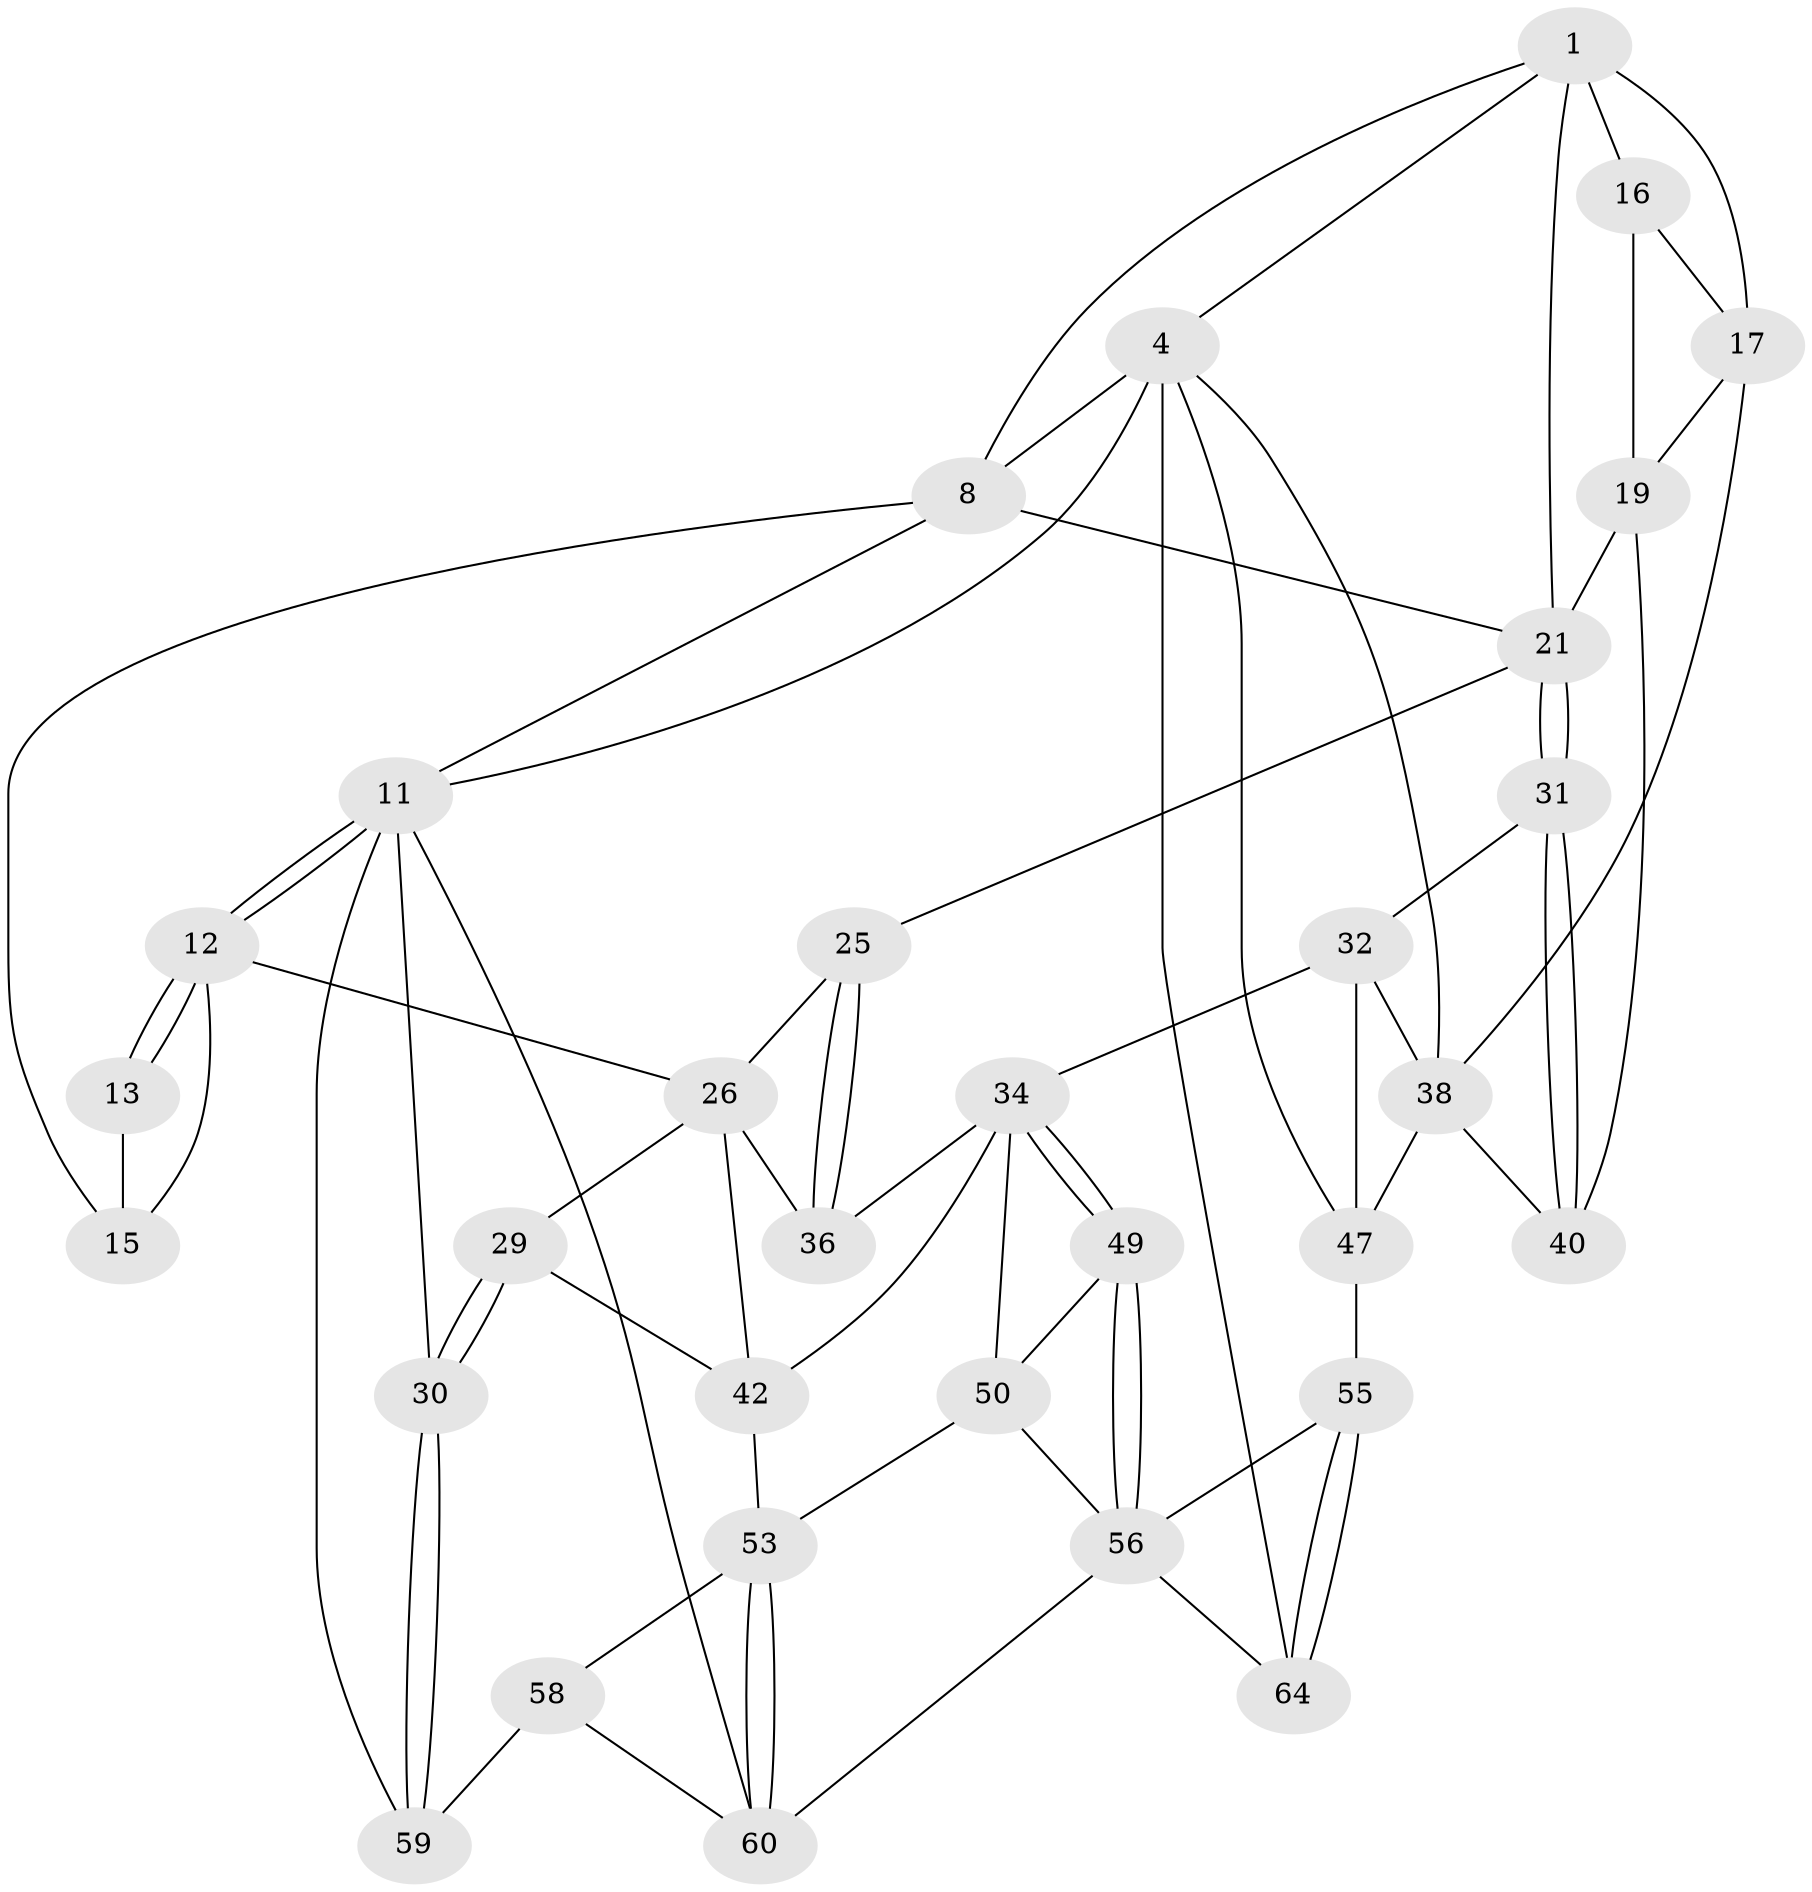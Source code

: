 // original degree distribution, {3: 0.046153846153846156, 4: 0.2153846153846154, 5: 0.5384615384615384, 6: 0.2}
// Generated by graph-tools (version 1.1) at 2025/16/03/09/25 04:16:56]
// undirected, 32 vertices, 73 edges
graph export_dot {
graph [start="1"]
  node [color=gray90,style=filled];
  1 [pos="+0.779737370859235+0.10745523018543114",super="+2+6"];
  4 [pos="+1+0",super="+5+37"];
  8 [pos="+0.568197031077405+0.07375215648725988",super="+14+9"];
  11 [pos="+0+0.3366718767465816",super="+62"];
  12 [pos="+0.009550239498834729+0.3067069981223791",super="+24"];
  13 [pos="+0.3054738543901842+0"];
  15 [pos="+0.3489088963354057+0.286307197528413"];
  16 [pos="+0.7787450115094334+0.2507651980183992",super="+18"];
  17 [pos="+1+0.2570729502904806",super="+27"];
  19 [pos="+0.8849078481905693+0.42957873992869217",super="+20"];
  21 [pos="+0.6200378581927591+0.439809737104807",super="+22"];
  25 [pos="+0.3924976216938484+0.4944484143986519"];
  26 [pos="+0.23216481604715028+0.4778681227520781",super="+28"];
  29 [pos="+0+0.6340495026177022"];
  30 [pos="+0+0.625496329008708"];
  31 [pos="+0.6222852229386089+0.6136707616713104"];
  32 [pos="+0.5768929338618721+0.6781201022165154",super="+33"];
  34 [pos="+0.4651106896243209+0.7254481873993074",super="+35"];
  36 [pos="+0.369770921401582+0.6169228979769489"];
  38 [pos="+1+0.8700699062791126",super="+39"];
  40 [pos="+0.9160514353435948+0.7309213770446145"];
  42 [pos="+0.22002143486784698+0.774283586525574",super="+43"];
  47 [pos="+0.6704751245386213+0.8591377804230621",super="+48"];
  49 [pos="+0.4604979927944149+0.7695738766205834"];
  50 [pos="+0.33086041359377566+0.8682716412189939",super="+51"];
  53 [pos="+0.19219758602428222+0.926975272736682",super="+54"];
  55 [pos="+0.6023830722555518+0.9100113371888503"];
  56 [pos="+0.46855291224919826+0.8881086998036204",super="+57"];
  58 [pos="+0.08631829103893728+0.9026429219607819"];
  59 [pos="+0+0.7320949497279811"];
  60 [pos="+0.004832703439229324+1",super="+61"];
  64 [pos="+0.6318504666826189+1"];
  1 -- 16 [weight=2];
  1 -- 4;
  1 -- 17;
  1 -- 8;
  1 -- 21;
  4 -- 8 [weight=2];
  4 -- 64;
  4 -- 38;
  4 -- 47;
  4 -- 11;
  8 -- 15;
  8 -- 11;
  8 -- 21;
  11 -- 12;
  11 -- 12;
  11 -- 30;
  11 -- 59;
  11 -- 60;
  12 -- 13;
  12 -- 13;
  12 -- 26;
  12 -- 15;
  13 -- 15;
  16 -- 17;
  16 -- 19;
  17 -- 19;
  17 -- 38;
  19 -- 40;
  19 -- 21;
  21 -- 31;
  21 -- 31;
  21 -- 25;
  25 -- 26;
  25 -- 36;
  25 -- 36;
  26 -- 42;
  26 -- 29;
  26 -- 36;
  29 -- 30;
  29 -- 30;
  29 -- 42;
  30 -- 59;
  30 -- 59;
  31 -- 32;
  31 -- 40;
  31 -- 40;
  32 -- 34;
  32 -- 47;
  32 -- 38;
  34 -- 49;
  34 -- 49;
  34 -- 42;
  34 -- 50 [weight=2];
  34 -- 36;
  38 -- 40;
  38 -- 47;
  42 -- 53;
  47 -- 55;
  49 -- 50;
  49 -- 56;
  49 -- 56;
  50 -- 53;
  50 -- 56;
  53 -- 60;
  53 -- 60;
  53 -- 58;
  55 -- 56;
  55 -- 64;
  55 -- 64;
  56 -- 64;
  56 -- 60;
  58 -- 59;
  58 -- 60;
}
